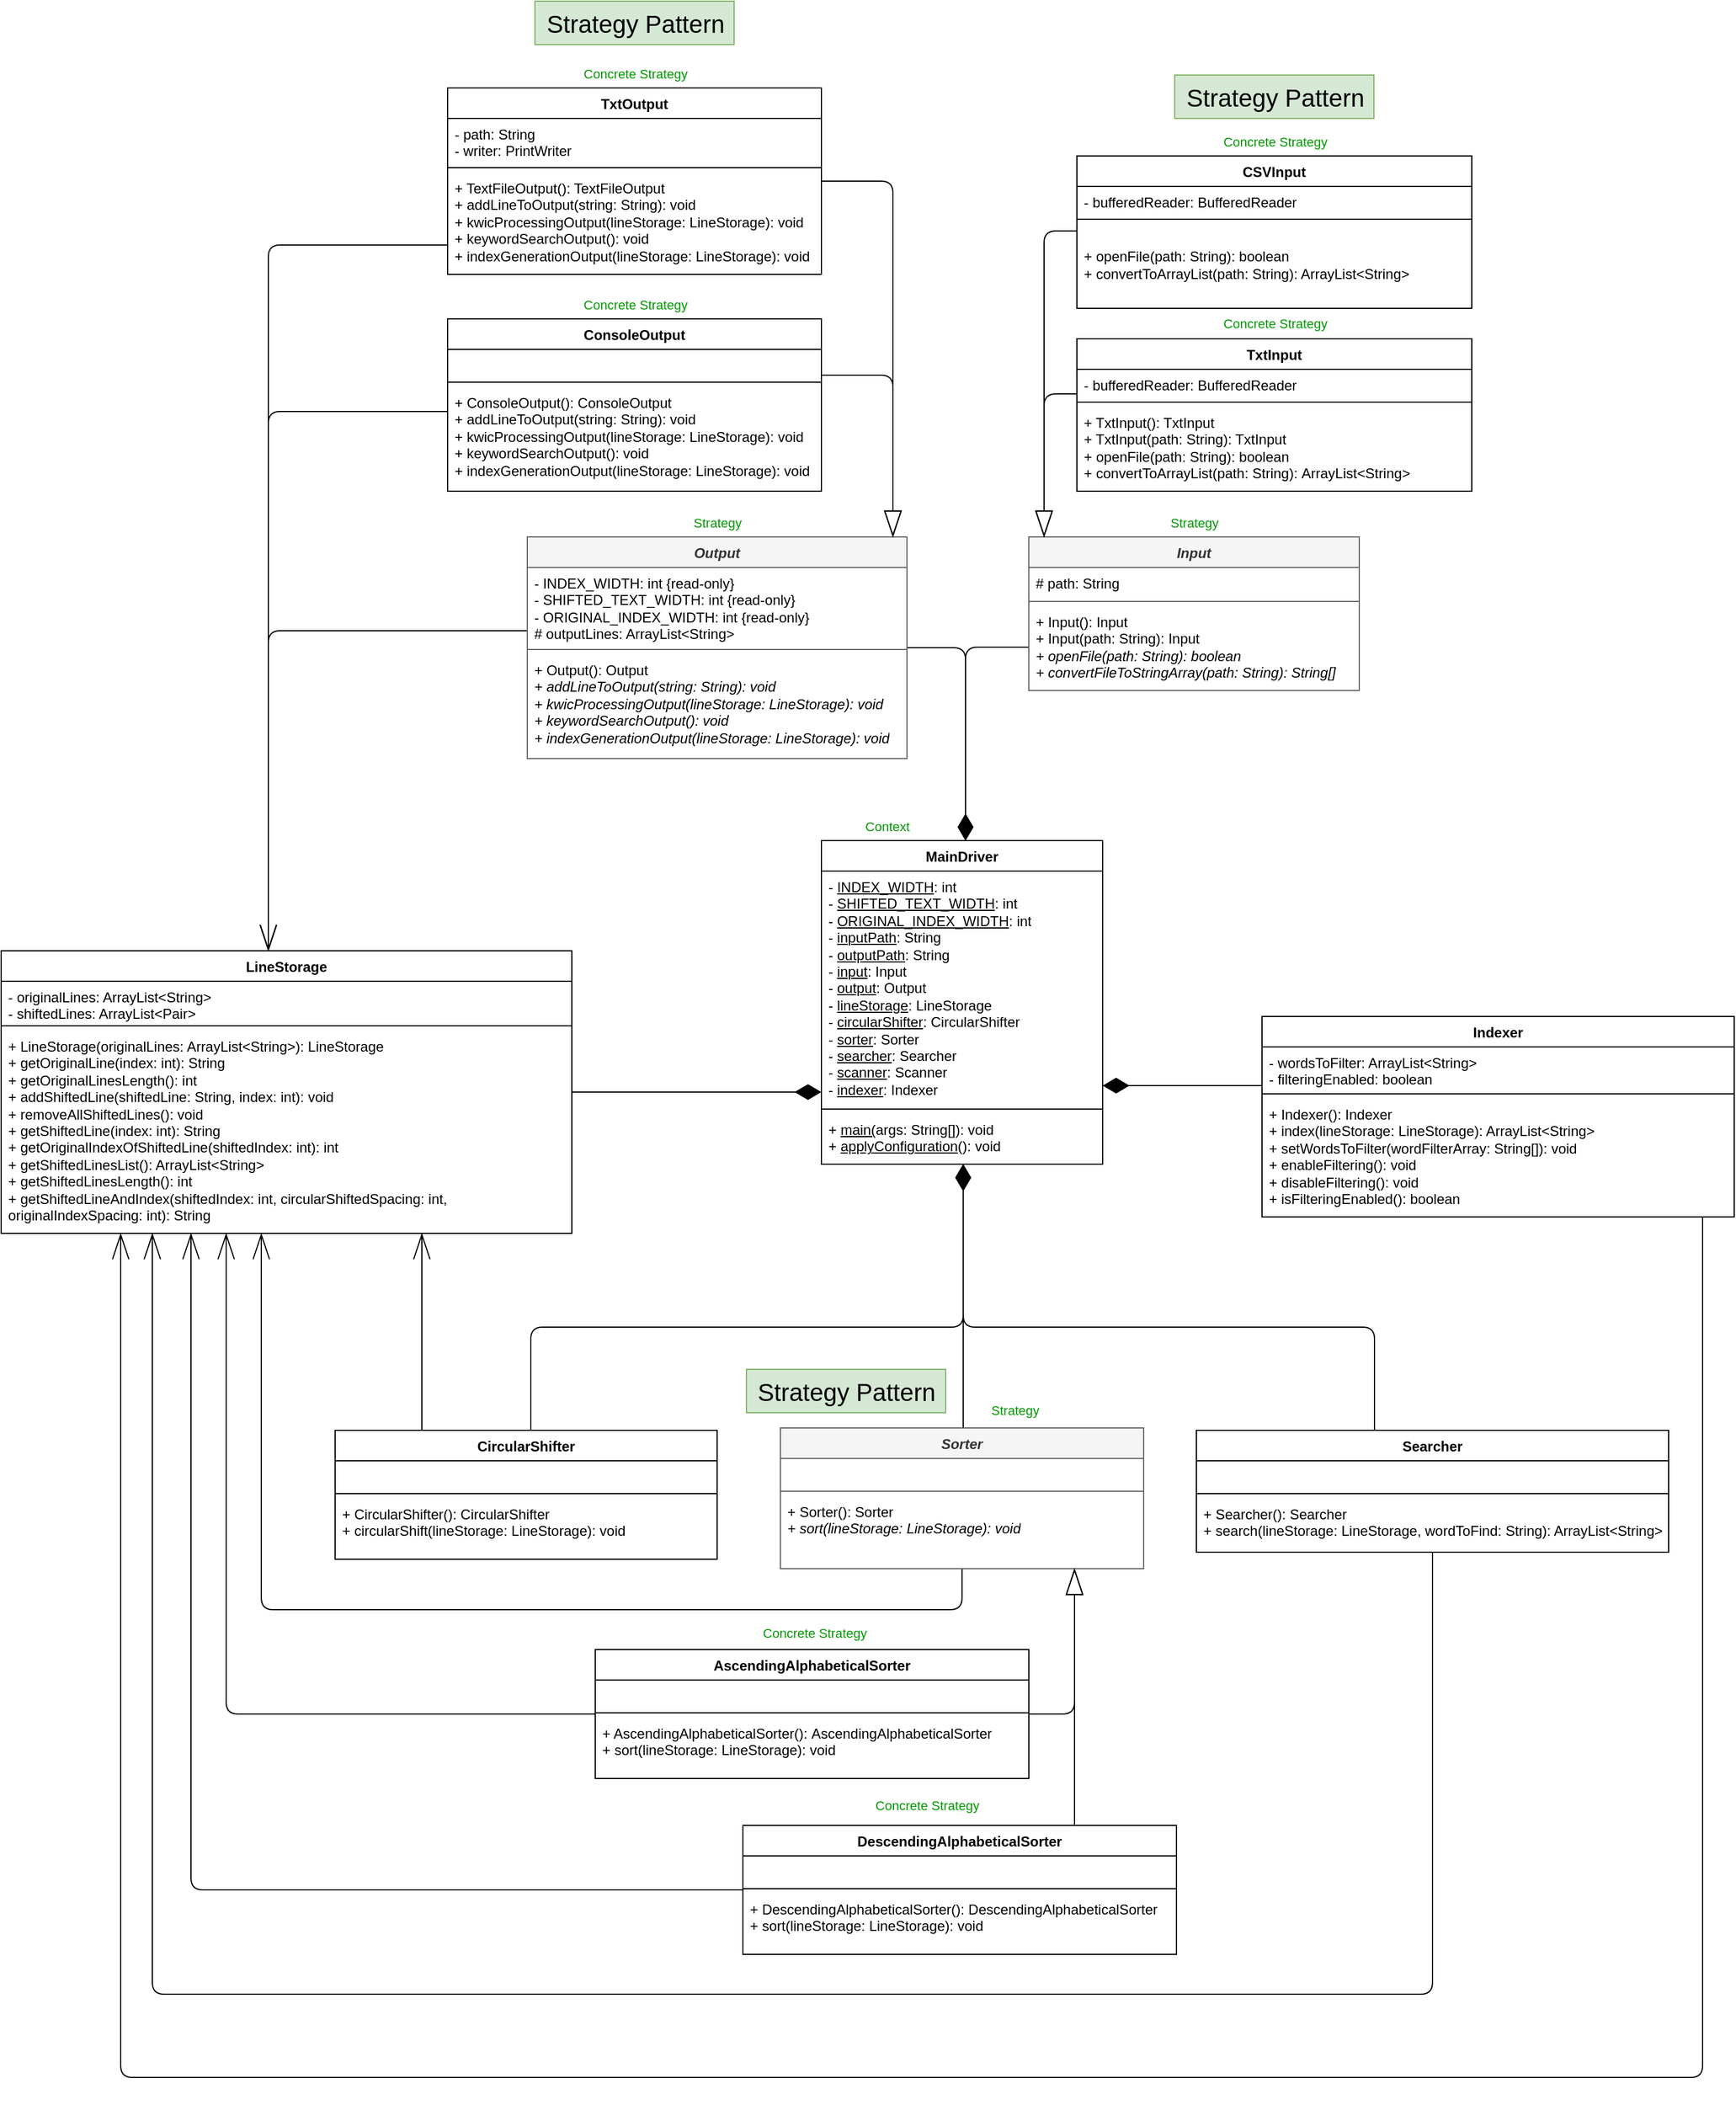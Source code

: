 <mxfile version="24.7.17">
  <diagram name="Page-1" id="gNpJx5rv7onuiS_OyHsm">
    <mxGraphModel dx="2194" dy="2923" grid="0" gridSize="10" guides="1" tooltips="1" connect="1" arrows="1" fold="1" page="0" pageScale="1" pageWidth="850" pageHeight="1100" math="0" shadow="0">
      <root>
        <mxCell id="0" />
        <mxCell id="1" parent="0" />
        <mxCell id="z4-LLyhYstn7hPUnOFZi-1" style="edgeStyle=orthogonalEdgeStyle;shape=connector;curved=0;rounded=1;orthogonalLoop=1;jettySize=auto;html=1;shadow=0;strokeColor=default;align=center;verticalAlign=middle;fontFamily=Helvetica;fontSize=11;fontColor=default;labelBackgroundColor=default;endArrow=none;endFill=0;flowAnimation=0;endSize=20;startArrow=diamondThin;startFill=1;startSize=20;" parent="1" source="epCVmQHk5e1hiLAlQ9qd-1" target="mX7v8Orim6EYVugqGwq7-1" edge="1">
          <mxGeometry relative="1" as="geometry">
            <Array as="points">
              <mxPoint x="264" y="468" />
              <mxPoint x="615" y="468" />
            </Array>
          </mxGeometry>
        </mxCell>
        <mxCell id="z4-LLyhYstn7hPUnOFZi-2" style="edgeStyle=orthogonalEdgeStyle;shape=connector;curved=0;rounded=1;orthogonalLoop=1;jettySize=auto;html=1;shadow=0;strokeColor=default;align=center;verticalAlign=middle;fontFamily=Helvetica;fontSize=11;fontColor=default;labelBackgroundColor=default;endArrow=none;endFill=0;flowAnimation=0;endSize=20;startArrow=diamondThin;startFill=1;startSize=20;" parent="1" source="epCVmQHk5e1hiLAlQ9qd-1" target="epCVmQHk5e1hiLAlQ9qd-30" edge="1">
          <mxGeometry relative="1" as="geometry">
            <Array as="points">
              <mxPoint x="264" y="468" />
              <mxPoint x="-105" y="468" />
            </Array>
          </mxGeometry>
        </mxCell>
        <mxCell id="epCVmQHk5e1hiLAlQ9qd-1" value="MainDriver" style="swimlane;fontStyle=1;align=center;verticalAlign=top;childLayout=stackLayout;horizontal=1;startSize=26;horizontalStack=0;resizeParent=1;resizeParentMax=0;resizeLast=0;collapsible=1;marginBottom=0;whiteSpace=wrap;html=1;" parent="1" vertex="1">
          <mxGeometry x="143" y="53" width="240" height="276" as="geometry" />
        </mxCell>
        <mxCell id="epCVmQHk5e1hiLAlQ9qd-2" value="&lt;div&gt;- &lt;u&gt;INDEX_WIDTH&lt;/u&gt;: int&lt;/div&gt;&lt;div&gt;- &lt;u&gt;SHIFTED_TEXT_WIDTH&lt;/u&gt;: int&lt;/div&gt;&lt;div&gt;- &lt;u&gt;ORIGINAL_INDEX_WIDTH&lt;/u&gt;: int&lt;/div&gt;&lt;div&gt;- &lt;u&gt;inputPath&lt;/u&gt;: String&lt;/div&gt;&lt;div&gt;- &lt;u&gt;outputPath&lt;/u&gt;: String&lt;/div&gt;- &lt;u&gt;input&lt;/u&gt;: Input&lt;div&gt;- &lt;u&gt;output&lt;/u&gt;: Output&lt;/div&gt;&lt;div&gt;- &lt;u&gt;lineStorage&lt;/u&gt;: LineStorage&lt;/div&gt;&lt;div&gt;- &lt;u&gt;circularShifter&lt;/u&gt;: CircularShifter&lt;/div&gt;&lt;div&gt;- &lt;u&gt;sorter&lt;/u&gt;: Sorter&lt;/div&gt;&lt;div&gt;- &lt;u&gt;searcher&lt;/u&gt;: Searcher&lt;/div&gt;&lt;div&gt;- &lt;u&gt;scanner&lt;/u&gt;: Scanner&lt;/div&gt;&lt;div&gt;- &lt;u&gt;indexer&lt;/u&gt;: Indexer&lt;/div&gt;" style="text;strokeColor=none;fillColor=none;align=left;verticalAlign=top;spacingLeft=4;spacingRight=4;overflow=hidden;rotatable=0;points=[[0,0.5],[1,0.5]];portConstraint=eastwest;whiteSpace=wrap;html=1;" parent="epCVmQHk5e1hiLAlQ9qd-1" vertex="1">
          <mxGeometry y="26" width="240" height="199" as="geometry" />
        </mxCell>
        <mxCell id="epCVmQHk5e1hiLAlQ9qd-3" value="" style="line;strokeWidth=1;fillColor=none;align=left;verticalAlign=middle;spacingTop=-1;spacingLeft=3;spacingRight=3;rotatable=0;labelPosition=right;points=[];portConstraint=eastwest;strokeColor=inherit;" parent="epCVmQHk5e1hiLAlQ9qd-1" vertex="1">
          <mxGeometry y="225" width="240" height="8" as="geometry" />
        </mxCell>
        <mxCell id="epCVmQHk5e1hiLAlQ9qd-4" value="+ &lt;u&gt;main(&lt;/u&gt;args: String[]): void&lt;div&gt;+ &lt;u&gt;applyConfiguration&lt;/u&gt;(): void&lt;/div&gt;" style="text;strokeColor=none;fillColor=none;align=left;verticalAlign=top;spacingLeft=4;spacingRight=4;overflow=hidden;rotatable=0;points=[[0,0.5],[1,0.5]];portConstraint=eastwest;whiteSpace=wrap;html=1;" parent="epCVmQHk5e1hiLAlQ9qd-1" vertex="1">
          <mxGeometry y="233" width="240" height="43" as="geometry" />
        </mxCell>
        <mxCell id="QV1saAk_ovK5e-RrtN9O-23" style="edgeStyle=orthogonalEdgeStyle;shape=connector;rounded=1;orthogonalLoop=1;jettySize=auto;html=1;strokeColor=default;align=center;verticalAlign=middle;fontFamily=Helvetica;fontSize=11;fontColor=default;labelBackgroundColor=default;endArrow=diamondThin;endFill=1;endSize=20;curved=0;" parent="1" source="epCVmQHk5e1hiLAlQ9qd-5" target="epCVmQHk5e1hiLAlQ9qd-1" edge="1">
          <mxGeometry relative="1" as="geometry">
            <Array as="points">
              <mxPoint x="266" y="-112" />
            </Array>
          </mxGeometry>
        </mxCell>
        <mxCell id="epCVmQHk5e1hiLAlQ9qd-5" value="&lt;i&gt;Input&lt;/i&gt;" style="swimlane;fontStyle=1;align=center;verticalAlign=top;childLayout=stackLayout;horizontal=1;startSize=26;horizontalStack=0;resizeParent=1;resizeParentMax=0;resizeLast=0;collapsible=1;marginBottom=0;whiteSpace=wrap;html=1;fillColor=#f5f5f5;fontColor=#333333;strokeColor=#666666;" parent="1" vertex="1">
          <mxGeometry x="320" y="-206" width="282" height="131" as="geometry" />
        </mxCell>
        <mxCell id="epCVmQHk5e1hiLAlQ9qd-6" value="&lt;div&gt;# path: String&lt;/div&gt;" style="text;strokeColor=none;fillColor=none;align=left;verticalAlign=top;spacingLeft=4;spacingRight=4;overflow=hidden;rotatable=0;points=[[0,0.5],[1,0.5]];portConstraint=eastwest;whiteSpace=wrap;html=1;" parent="epCVmQHk5e1hiLAlQ9qd-5" vertex="1">
          <mxGeometry y="26" width="282" height="25" as="geometry" />
        </mxCell>
        <mxCell id="epCVmQHk5e1hiLAlQ9qd-7" value="" style="line;strokeWidth=1;fillColor=none;align=left;verticalAlign=middle;spacingTop=-1;spacingLeft=3;spacingRight=3;rotatable=0;labelPosition=right;points=[];portConstraint=eastwest;strokeColor=inherit;" parent="epCVmQHk5e1hiLAlQ9qd-5" vertex="1">
          <mxGeometry y="51" width="282" height="8" as="geometry" />
        </mxCell>
        <mxCell id="epCVmQHk5e1hiLAlQ9qd-8" value="+ Input(): Input&lt;div&gt;+ Input(path: String): Input&lt;/div&gt;&lt;div&gt;&lt;i style=&quot;background-color: initial;&quot;&gt;+ openFile(path: String): boolean&lt;/i&gt;&lt;br&gt;&lt;/div&gt;&lt;div&gt;&lt;i&gt;+ convertFileToStringArray(path: String): String[]&lt;/i&gt;&lt;/div&gt;" style="text;strokeColor=none;fillColor=none;align=left;verticalAlign=top;spacingLeft=4;spacingRight=4;overflow=hidden;rotatable=0;points=[[0,0.5],[1,0.5]];portConstraint=eastwest;whiteSpace=wrap;html=1;" parent="epCVmQHk5e1hiLAlQ9qd-5" vertex="1">
          <mxGeometry y="59" width="282" height="72" as="geometry" />
        </mxCell>
        <mxCell id="QV1saAk_ovK5e-RrtN9O-22" style="edgeStyle=orthogonalEdgeStyle;shape=connector;rounded=1;orthogonalLoop=1;jettySize=auto;html=1;strokeColor=default;align=center;verticalAlign=middle;fontFamily=Helvetica;fontSize=11;fontColor=default;labelBackgroundColor=default;endArrow=diamondThin;endFill=1;endSize=20;curved=0;" parent="1" source="epCVmQHk5e1hiLAlQ9qd-9" target="epCVmQHk5e1hiLAlQ9qd-1" edge="1">
          <mxGeometry relative="1" as="geometry">
            <Array as="points">
              <mxPoint x="266" y="-111" />
            </Array>
          </mxGeometry>
        </mxCell>
        <mxCell id="QV1saAk_ovK5e-RrtN9O-24" style="edgeStyle=orthogonalEdgeStyle;shape=connector;rounded=1;orthogonalLoop=1;jettySize=auto;html=1;strokeColor=default;align=center;verticalAlign=middle;fontFamily=Helvetica;fontSize=11;fontColor=default;labelBackgroundColor=default;endArrow=openThin;endFill=0;endSize=20;curved=0;" parent="1" source="epCVmQHk5e1hiLAlQ9qd-9" target="z4-LLyhYstn7hPUnOFZi-10" edge="1">
          <mxGeometry relative="1" as="geometry">
            <Array as="points">
              <mxPoint x="-329" y="-126" />
            </Array>
          </mxGeometry>
        </mxCell>
        <mxCell id="epCVmQHk5e1hiLAlQ9qd-9" value="&lt;i&gt;Output&lt;/i&gt;" style="swimlane;fontStyle=1;align=center;verticalAlign=top;childLayout=stackLayout;horizontal=1;startSize=26;horizontalStack=0;resizeParent=1;resizeParentMax=0;resizeLast=0;collapsible=1;marginBottom=0;whiteSpace=wrap;html=1;fillColor=#f5f5f5;fontColor=#333333;strokeColor=#666666;" parent="1" vertex="1">
          <mxGeometry x="-108" y="-206" width="324" height="189" as="geometry" />
        </mxCell>
        <mxCell id="epCVmQHk5e1hiLAlQ9qd-10" value="- INDEX_WIDTH: int {read-only}&lt;div&gt;- SHIFTED_TEXT_WIDTH: int {read-only}&lt;br&gt;&lt;/div&gt;&lt;div&gt;- ORIGINAL_INDEX_WIDTH: int {read-only}&lt;br&gt;&lt;/div&gt;&lt;div&gt;# outputLines: ArrayList&amp;lt;String&amp;gt;&lt;/div&gt;" style="text;strokeColor=none;fillColor=none;align=left;verticalAlign=top;spacingLeft=4;spacingRight=4;overflow=hidden;rotatable=0;points=[[0,0.5],[1,0.5]];portConstraint=eastwest;whiteSpace=wrap;html=1;" parent="epCVmQHk5e1hiLAlQ9qd-9" vertex="1">
          <mxGeometry y="26" width="324" height="66" as="geometry" />
        </mxCell>
        <mxCell id="epCVmQHk5e1hiLAlQ9qd-11" value="" style="line;strokeWidth=1;fillColor=none;align=left;verticalAlign=middle;spacingTop=-1;spacingLeft=3;spacingRight=3;rotatable=0;labelPosition=right;points=[];portConstraint=eastwest;strokeColor=inherit;" parent="epCVmQHk5e1hiLAlQ9qd-9" vertex="1">
          <mxGeometry y="92" width="324" height="8" as="geometry" />
        </mxCell>
        <mxCell id="epCVmQHk5e1hiLAlQ9qd-12" value="+ Output(): Output&lt;div&gt;&lt;i&gt;+ addLineToOutput(string: String): void&lt;/i&gt;&lt;/div&gt;&lt;div&gt;&lt;i&gt;+ kwicProcessingOutput(lineStorage: LineStorage): void&lt;/i&gt;&lt;/div&gt;&lt;div&gt;&lt;i&gt;+ keywordSearchOutput(): void&lt;/i&gt;&lt;/div&gt;&lt;div&gt;&lt;i&gt;+ indexGenerationOutput(lineStorage: LineStorage): void&lt;/i&gt;&lt;/div&gt;" style="text;strokeColor=none;fillColor=none;align=left;verticalAlign=top;spacingLeft=4;spacingRight=4;overflow=hidden;rotatable=0;points=[[0,0.5],[1,0.5]];portConstraint=eastwest;whiteSpace=wrap;html=1;" parent="epCVmQHk5e1hiLAlQ9qd-9" vertex="1">
          <mxGeometry y="100" width="324" height="89" as="geometry" />
        </mxCell>
        <mxCell id="rIHUugkleMINSU4qu17W-4" style="edgeStyle=orthogonalEdgeStyle;shape=connector;rounded=1;orthogonalLoop=1;jettySize=auto;html=1;strokeColor=default;align=center;verticalAlign=middle;fontFamily=Helvetica;fontSize=11;fontColor=default;labelBackgroundColor=default;endArrow=blockThin;endFill=0;endSize=20;targetPerimeterSpacing=0;curved=0;" parent="1" source="epCVmQHk5e1hiLAlQ9qd-13" target="epCVmQHk5e1hiLAlQ9qd-5" edge="1">
          <mxGeometry relative="1" as="geometry">
            <Array as="points">
              <mxPoint x="333" y="-328" />
            </Array>
          </mxGeometry>
        </mxCell>
        <mxCell id="epCVmQHk5e1hiLAlQ9qd-13" value="TxtInput" style="swimlane;fontStyle=1;align=center;verticalAlign=top;childLayout=stackLayout;horizontal=1;startSize=26;horizontalStack=0;resizeParent=1;resizeParentMax=0;resizeLast=0;collapsible=1;marginBottom=0;whiteSpace=wrap;html=1;" parent="1" vertex="1">
          <mxGeometry x="361" y="-375" width="337" height="130" as="geometry" />
        </mxCell>
        <mxCell id="epCVmQHk5e1hiLAlQ9qd-14" value="- bufferedReader: BufferedReader" style="text;strokeColor=none;fillColor=none;align=left;verticalAlign=top;spacingLeft=4;spacingRight=4;overflow=hidden;rotatable=0;points=[[0,0.5],[1,0.5]];portConstraint=eastwest;whiteSpace=wrap;html=1;" parent="epCVmQHk5e1hiLAlQ9qd-13" vertex="1">
          <mxGeometry y="26" width="337" height="24" as="geometry" />
        </mxCell>
        <mxCell id="epCVmQHk5e1hiLAlQ9qd-15" value="" style="line;strokeWidth=1;fillColor=none;align=left;verticalAlign=middle;spacingTop=-1;spacingLeft=3;spacingRight=3;rotatable=0;labelPosition=right;points=[];portConstraint=eastwest;strokeColor=inherit;" parent="epCVmQHk5e1hiLAlQ9qd-13" vertex="1">
          <mxGeometry y="50" width="337" height="8" as="geometry" />
        </mxCell>
        <mxCell id="epCVmQHk5e1hiLAlQ9qd-16" value="&lt;div&gt;+ TxtInput(): TxtInput&lt;div&gt;+ TxtInput(path: String): TxtInput&lt;/div&gt;&lt;div&gt;&lt;div&gt;+ openFile(path: String): boolean&lt;/div&gt;&lt;div&gt;+ convertToArrayList(path: String):&amp;nbsp;&lt;span style=&quot;background-color: initial;&quot;&gt;ArrayList&amp;lt;String&amp;gt;&lt;/span&gt;&lt;/div&gt;&lt;/div&gt;&lt;/div&gt;" style="text;strokeColor=none;fillColor=none;align=left;verticalAlign=top;spacingLeft=4;spacingRight=4;overflow=hidden;rotatable=0;points=[[0,0.5],[1,0.5]];portConstraint=eastwest;whiteSpace=wrap;html=1;" parent="epCVmQHk5e1hiLAlQ9qd-13" vertex="1">
          <mxGeometry y="58" width="337" height="72" as="geometry" />
        </mxCell>
        <mxCell id="epCVmQHk5e1hiLAlQ9qd-23" style="edgeStyle=orthogonalEdgeStyle;shape=connector;rounded=1;orthogonalLoop=1;jettySize=auto;html=1;strokeColor=default;align=center;verticalAlign=middle;fontFamily=Helvetica;fontSize=11;fontColor=default;labelBackgroundColor=default;endArrow=blockThin;endFill=0;endSize=20;curved=0;" parent="1" source="epCVmQHk5e1hiLAlQ9qd-17" target="epCVmQHk5e1hiLAlQ9qd-9" edge="1">
          <mxGeometry relative="1" as="geometry">
            <Array as="points">
              <mxPoint x="204" y="-344" />
            </Array>
          </mxGeometry>
        </mxCell>
        <mxCell id="QV1saAk_ovK5e-RrtN9O-27" style="edgeStyle=orthogonalEdgeStyle;shape=connector;rounded=1;orthogonalLoop=1;jettySize=auto;html=1;strokeColor=default;align=center;verticalAlign=middle;fontFamily=Helvetica;fontSize=11;fontColor=default;labelBackgroundColor=default;endArrow=openThin;endFill=0;endSize=20;curved=0;" parent="1" source="epCVmQHk5e1hiLAlQ9qd-17" target="z4-LLyhYstn7hPUnOFZi-10" edge="1">
          <mxGeometry relative="1" as="geometry">
            <Array as="points">
              <mxPoint x="-329" y="-313" />
            </Array>
          </mxGeometry>
        </mxCell>
        <mxCell id="epCVmQHk5e1hiLAlQ9qd-17" value="ConsoleOutput" style="swimlane;fontStyle=1;align=center;verticalAlign=top;childLayout=stackLayout;horizontal=1;startSize=26;horizontalStack=0;resizeParent=1;resizeParentMax=0;resizeLast=0;collapsible=1;marginBottom=0;whiteSpace=wrap;html=1;" parent="1" vertex="1">
          <mxGeometry x="-176" y="-392" width="319" height="147" as="geometry" />
        </mxCell>
        <mxCell id="epCVmQHk5e1hiLAlQ9qd-18" value="&amp;nbsp;" style="text;strokeColor=none;fillColor=none;align=left;verticalAlign=top;spacingLeft=4;spacingRight=4;overflow=hidden;rotatable=0;points=[[0,0.5],[1,0.5]];portConstraint=eastwest;whiteSpace=wrap;html=1;" parent="epCVmQHk5e1hiLAlQ9qd-17" vertex="1">
          <mxGeometry y="26" width="319" height="24" as="geometry" />
        </mxCell>
        <mxCell id="epCVmQHk5e1hiLAlQ9qd-19" value="" style="line;strokeWidth=1;fillColor=none;align=left;verticalAlign=middle;spacingTop=-1;spacingLeft=3;spacingRight=3;rotatable=0;labelPosition=right;points=[];portConstraint=eastwest;strokeColor=inherit;" parent="epCVmQHk5e1hiLAlQ9qd-17" vertex="1">
          <mxGeometry y="50" width="319" height="8" as="geometry" />
        </mxCell>
        <mxCell id="epCVmQHk5e1hiLAlQ9qd-20" value="+ ConsoleOutput(): ConsoleOutput&lt;div&gt;&lt;div&gt;+ addLineToOutput(string: String): void&lt;/div&gt;&lt;div&gt;+ kwicProcessingOutput(lineStorage: LineStorage): void&lt;/div&gt;&lt;div&gt;+ keywordSearchOutput(): void&lt;/div&gt;&lt;div&gt;+ indexGenerationOutput(lineStorage: LineStorage): void&lt;/div&gt;&lt;/div&gt;" style="text;strokeColor=none;fillColor=none;align=left;verticalAlign=top;spacingLeft=4;spacingRight=4;overflow=hidden;rotatable=0;points=[[0,0.5],[1,0.5]];portConstraint=eastwest;whiteSpace=wrap;html=1;" parent="epCVmQHk5e1hiLAlQ9qd-17" vertex="1">
          <mxGeometry y="58" width="319" height="89" as="geometry" />
        </mxCell>
        <mxCell id="Wn8MqAlHIF83_fRVM8e6-9" style="edgeStyle=orthogonalEdgeStyle;shape=connector;curved=0;rounded=1;orthogonalLoop=1;jettySize=auto;html=1;shadow=0;strokeColor=default;align=center;verticalAlign=middle;fontFamily=Helvetica;fontSize=11;fontColor=default;labelBackgroundColor=default;startArrow=none;startFill=0;startSize=20;endArrow=openThin;endFill=0;endSize=20;flowAnimation=0;" parent="1" source="epCVmQHk5e1hiLAlQ9qd-30" target="z4-LLyhYstn7hPUnOFZi-10" edge="1">
          <mxGeometry relative="1" as="geometry">
            <Array as="points">
              <mxPoint x="-198" y="494" />
              <mxPoint x="-198" y="494" />
            </Array>
          </mxGeometry>
        </mxCell>
        <mxCell id="epCVmQHk5e1hiLAlQ9qd-30" value="CircularShifter" style="swimlane;fontStyle=1;align=center;verticalAlign=top;childLayout=stackLayout;horizontal=1;startSize=26;horizontalStack=0;resizeParent=1;resizeParentMax=0;resizeLast=0;collapsible=1;marginBottom=0;whiteSpace=wrap;html=1;" parent="1" vertex="1">
          <mxGeometry x="-272" y="556" width="326" height="110" as="geometry" />
        </mxCell>
        <mxCell id="epCVmQHk5e1hiLAlQ9qd-31" value="&amp;nbsp;" style="text;strokeColor=none;fillColor=none;align=left;verticalAlign=top;spacingLeft=4;spacingRight=4;overflow=hidden;rotatable=0;points=[[0,0.5],[1,0.5]];portConstraint=eastwest;whiteSpace=wrap;html=1;" parent="epCVmQHk5e1hiLAlQ9qd-30" vertex="1">
          <mxGeometry y="26" width="326" height="24" as="geometry" />
        </mxCell>
        <mxCell id="epCVmQHk5e1hiLAlQ9qd-32" value="" style="line;strokeWidth=1;fillColor=none;align=left;verticalAlign=middle;spacingTop=-1;spacingLeft=3;spacingRight=3;rotatable=0;labelPosition=right;points=[];portConstraint=eastwest;strokeColor=inherit;" parent="epCVmQHk5e1hiLAlQ9qd-30" vertex="1">
          <mxGeometry y="50" width="326" height="8" as="geometry" />
        </mxCell>
        <mxCell id="epCVmQHk5e1hiLAlQ9qd-33" value="+ CircularShifter(): CircularShifter&lt;div&gt;+ circularShift(lineStorage: LineStorage): void&lt;/div&gt;" style="text;strokeColor=none;fillColor=none;align=left;verticalAlign=top;spacingLeft=4;spacingRight=4;overflow=hidden;rotatable=0;points=[[0,0.5],[1,0.5]];portConstraint=eastwest;whiteSpace=wrap;html=1;" parent="epCVmQHk5e1hiLAlQ9qd-30" vertex="1">
          <mxGeometry y="58" width="326" height="52" as="geometry" />
        </mxCell>
        <mxCell id="IRSFCOV28SrooVpc_QPL-4" style="edgeStyle=orthogonalEdgeStyle;shape=connector;curved=0;rounded=1;orthogonalLoop=1;jettySize=auto;html=1;strokeColor=default;align=center;verticalAlign=middle;fontFamily=Helvetica;fontSize=11;fontColor=default;labelBackgroundColor=default;endArrow=openThin;endFill=0;endSize=20;" edge="1" parent="1" source="mX7v8Orim6EYVugqGwq7-1" target="z4-LLyhYstn7hPUnOFZi-10">
          <mxGeometry relative="1" as="geometry">
            <Array as="points">
              <mxPoint x="665" y="1037" />
              <mxPoint x="-428" y="1037" />
            </Array>
          </mxGeometry>
        </mxCell>
        <mxCell id="mX7v8Orim6EYVugqGwq7-1" value="Searcher" style="swimlane;fontStyle=1;align=center;verticalAlign=top;childLayout=stackLayout;horizontal=1;startSize=26;horizontalStack=0;resizeParent=1;resizeParentMax=0;resizeLast=0;collapsible=1;marginBottom=0;whiteSpace=wrap;html=1;" parent="1" vertex="1">
          <mxGeometry x="463" y="556" width="403" height="104" as="geometry" />
        </mxCell>
        <mxCell id="mX7v8Orim6EYVugqGwq7-2" value="&amp;nbsp;" style="text;strokeColor=none;fillColor=none;align=left;verticalAlign=top;spacingLeft=4;spacingRight=4;overflow=hidden;rotatable=0;points=[[0,0.5],[1,0.5]];portConstraint=eastwest;whiteSpace=wrap;html=1;" parent="mX7v8Orim6EYVugqGwq7-1" vertex="1">
          <mxGeometry y="26" width="403" height="24" as="geometry" />
        </mxCell>
        <mxCell id="mX7v8Orim6EYVugqGwq7-3" value="" style="line;strokeWidth=1;fillColor=none;align=left;verticalAlign=middle;spacingTop=-1;spacingLeft=3;spacingRight=3;rotatable=0;labelPosition=right;points=[];portConstraint=eastwest;strokeColor=inherit;" parent="mX7v8Orim6EYVugqGwq7-1" vertex="1">
          <mxGeometry y="50" width="403" height="8" as="geometry" />
        </mxCell>
        <mxCell id="mX7v8Orim6EYVugqGwq7-4" value="+ Searcher(): Searcher&lt;div&gt;+ search(lineStorage: LineStorage, wordToFind: String): ArrayList&amp;lt;String&amp;gt;&lt;/div&gt;&lt;div&gt;&lt;br&gt;&lt;/div&gt;" style="text;strokeColor=none;fillColor=none;align=left;verticalAlign=top;spacingLeft=4;spacingRight=4;overflow=hidden;rotatable=0;points=[[0,0.5],[1,0.5]];portConstraint=eastwest;whiteSpace=wrap;html=1;" parent="mX7v8Orim6EYVugqGwq7-1" vertex="1">
          <mxGeometry y="58" width="403" height="46" as="geometry" />
        </mxCell>
        <mxCell id="QV1saAk_ovK5e-RrtN9O-35" style="edgeStyle=orthogonalEdgeStyle;shape=connector;rounded=1;orthogonalLoop=1;jettySize=auto;html=1;strokeColor=default;align=center;verticalAlign=middle;fontFamily=Helvetica;fontSize=11;fontColor=default;labelBackgroundColor=default;endArrow=diamondThin;endFill=1;endSize=20;curved=0;" parent="1" source="z4-LLyhYstn7hPUnOFZi-10" target="epCVmQHk5e1hiLAlQ9qd-1" edge="1">
          <mxGeometry relative="1" as="geometry">
            <Array as="points">
              <mxPoint x="-119" y="213" />
              <mxPoint x="-119" y="213" />
            </Array>
          </mxGeometry>
        </mxCell>
        <mxCell id="z4-LLyhYstn7hPUnOFZi-10" value="LineStorage" style="swimlane;fontStyle=1;align=center;verticalAlign=top;childLayout=stackLayout;horizontal=1;startSize=26;horizontalStack=0;resizeParent=1;resizeParentMax=0;resizeLast=0;collapsible=1;marginBottom=0;whiteSpace=wrap;html=1;" parent="1" vertex="1">
          <mxGeometry x="-557" y="147" width="487" height="241" as="geometry" />
        </mxCell>
        <mxCell id="z4-LLyhYstn7hPUnOFZi-11" value="&lt;div&gt;- originalLines: ArrayList&amp;lt;String&amp;gt;&lt;/div&gt;&lt;div&gt;- shiftedLines: ArrayList&amp;lt;Pair&amp;gt;&lt;/div&gt;" style="text;strokeColor=none;fillColor=none;align=left;verticalAlign=top;spacingLeft=4;spacingRight=4;overflow=hidden;rotatable=0;points=[[0,0.5],[1,0.5]];portConstraint=eastwest;whiteSpace=wrap;html=1;" parent="z4-LLyhYstn7hPUnOFZi-10" vertex="1">
          <mxGeometry y="26" width="487" height="34" as="geometry" />
        </mxCell>
        <mxCell id="z4-LLyhYstn7hPUnOFZi-12" value="" style="line;strokeWidth=1;fillColor=none;align=left;verticalAlign=middle;spacingTop=-1;spacingLeft=3;spacingRight=3;rotatable=0;labelPosition=right;points=[];portConstraint=eastwest;strokeColor=inherit;" parent="z4-LLyhYstn7hPUnOFZi-10" vertex="1">
          <mxGeometry y="60" width="487" height="8" as="geometry" />
        </mxCell>
        <mxCell id="z4-LLyhYstn7hPUnOFZi-13" value="+ LineStorage(originalLines: ArrayList&amp;lt;String&amp;gt;): LineStorage&lt;div&gt;+ getOriginalLine(index: int): String&lt;/div&gt;&lt;div&gt;+ getOriginalLinesLength(): int&lt;/div&gt;&lt;div&gt;+ addShiftedLine(shiftedLine: String, index: int): void&lt;/div&gt;&lt;div&gt;+ removeAllShiftedLines(): void&lt;/div&gt;&lt;div&gt;+ getShiftedLine(index: int): String&lt;/div&gt;&lt;div&gt;+ getOriginalIndexOfShiftedLine(shiftedIndex: int): int&lt;/div&gt;&lt;div&gt;+ getShiftedLinesList(): ArrayList&amp;lt;String&amp;gt;&lt;/div&gt;&lt;div&gt;+ getShiftedLinesLength(): int&lt;/div&gt;&lt;div&gt;+ getShiftedLineAndIndex(shiftedIndex: int, circularShiftedSpacing: int, originalIndexSpacing: int): String&lt;/div&gt;" style="text;strokeColor=none;fillColor=none;align=left;verticalAlign=top;spacingLeft=4;spacingRight=4;overflow=hidden;rotatable=0;points=[[0,0.5],[1,0.5]];portConstraint=eastwest;whiteSpace=wrap;html=1;" parent="z4-LLyhYstn7hPUnOFZi-10" vertex="1">
          <mxGeometry y="68" width="487" height="173" as="geometry" />
        </mxCell>
        <mxCell id="rIHUugkleMINSU4qu17W-21" style="edgeStyle=orthogonalEdgeStyle;shape=connector;rounded=1;orthogonalLoop=1;jettySize=auto;html=1;strokeColor=default;align=center;verticalAlign=middle;fontFamily=Helvetica;fontSize=11;fontColor=default;labelBackgroundColor=default;endArrow=blockThin;endFill=0;endSize=20;targetPerimeterSpacing=0;curved=0;" parent="1" source="B9tVBVnGrth3jbB6rGIX-5" target="rIHUugkleMINSU4qu17W-15" edge="1">
          <mxGeometry relative="1" as="geometry">
            <Array as="points">
              <mxPoint x="359" y="798" />
            </Array>
          </mxGeometry>
        </mxCell>
        <mxCell id="CTWnpAIqu8z1Vi2JYei4-2" style="edgeStyle=orthogonalEdgeStyle;shape=connector;curved=0;rounded=1;orthogonalLoop=1;jettySize=auto;html=1;strokeColor=default;align=center;verticalAlign=middle;fontFamily=Helvetica;fontSize=11;fontColor=default;labelBackgroundColor=default;endArrow=openThin;endFill=0;endSize=20;" parent="1" source="B9tVBVnGrth3jbB6rGIX-5" target="z4-LLyhYstn7hPUnOFZi-10" edge="1">
          <mxGeometry relative="1" as="geometry">
            <Array as="points">
              <mxPoint x="-365" y="798" />
            </Array>
          </mxGeometry>
        </mxCell>
        <mxCell id="B9tVBVnGrth3jbB6rGIX-5" value="AscendingAlphabeticalSorter" style="swimlane;fontStyle=1;align=center;verticalAlign=top;childLayout=stackLayout;horizontal=1;startSize=26;horizontalStack=0;resizeParent=1;resizeParentMax=0;resizeLast=0;collapsible=1;marginBottom=0;whiteSpace=wrap;html=1;" parent="1" vertex="1">
          <mxGeometry x="-50" y="743" width="370" height="110" as="geometry" />
        </mxCell>
        <mxCell id="B9tVBVnGrth3jbB6rGIX-6" value="&amp;nbsp;" style="text;strokeColor=none;fillColor=none;align=left;verticalAlign=top;spacingLeft=4;spacingRight=4;overflow=hidden;rotatable=0;points=[[0,0.5],[1,0.5]];portConstraint=eastwest;whiteSpace=wrap;html=1;" parent="B9tVBVnGrth3jbB6rGIX-5" vertex="1">
          <mxGeometry y="26" width="370" height="24" as="geometry" />
        </mxCell>
        <mxCell id="B9tVBVnGrth3jbB6rGIX-7" value="" style="line;strokeWidth=1;fillColor=none;align=left;verticalAlign=middle;spacingTop=-1;spacingLeft=3;spacingRight=3;rotatable=0;labelPosition=right;points=[];portConstraint=eastwest;strokeColor=inherit;" parent="B9tVBVnGrth3jbB6rGIX-5" vertex="1">
          <mxGeometry y="50" width="370" height="8" as="geometry" />
        </mxCell>
        <mxCell id="B9tVBVnGrth3jbB6rGIX-8" value="&lt;div&gt;+ AscendingAlphabeticalSorter():&amp;nbsp;&lt;span style=&quot;background-color: initial;&quot;&gt;AscendingAlphabeticalSorter&lt;/span&gt;&lt;/div&gt;&lt;div&gt;+ sort(lineStorage: LineStorage): void&lt;br&gt;&lt;/div&gt;" style="text;strokeColor=none;fillColor=none;align=left;verticalAlign=top;spacingLeft=4;spacingRight=4;overflow=hidden;rotatable=0;points=[[0,0.5],[1,0.5]];portConstraint=eastwest;whiteSpace=wrap;html=1;" parent="B9tVBVnGrth3jbB6rGIX-5" vertex="1">
          <mxGeometry y="58" width="370" height="52" as="geometry" />
        </mxCell>
        <mxCell id="rIHUugkleMINSU4qu17W-9" style="edgeStyle=orthogonalEdgeStyle;shape=connector;rounded=1;orthogonalLoop=1;jettySize=auto;html=1;strokeColor=default;align=center;verticalAlign=middle;fontFamily=Helvetica;fontSize=11;fontColor=default;labelBackgroundColor=default;endArrow=blockThin;endFill=0;endSize=20;targetPerimeterSpacing=0;curved=0;" parent="1" source="rIHUugkleMINSU4qu17W-5" target="epCVmQHk5e1hiLAlQ9qd-5" edge="1">
          <mxGeometry relative="1" as="geometry">
            <Array as="points">
              <mxPoint x="333" y="-467" />
            </Array>
          </mxGeometry>
        </mxCell>
        <mxCell id="rIHUugkleMINSU4qu17W-5" value="CSVInput" style="swimlane;fontStyle=1;align=center;verticalAlign=top;childLayout=stackLayout;horizontal=1;startSize=26;horizontalStack=0;resizeParent=1;resizeParentMax=0;resizeLast=0;collapsible=1;marginBottom=0;whiteSpace=wrap;html=1;" parent="1" vertex="1">
          <mxGeometry x="361" y="-531" width="337" height="130" as="geometry" />
        </mxCell>
        <mxCell id="rIHUugkleMINSU4qu17W-6" value="- bufferedReader: BufferedReader" style="text;strokeColor=none;fillColor=none;align=left;verticalAlign=top;spacingLeft=4;spacingRight=4;overflow=hidden;rotatable=0;points=[[0,0.5],[1,0.5]];portConstraint=eastwest;whiteSpace=wrap;html=1;" parent="rIHUugkleMINSU4qu17W-5" vertex="1">
          <mxGeometry y="26" width="337" height="24" as="geometry" />
        </mxCell>
        <mxCell id="rIHUugkleMINSU4qu17W-7" value="" style="line;strokeWidth=1;fillColor=none;align=left;verticalAlign=middle;spacingTop=-1;spacingLeft=3;spacingRight=3;rotatable=0;labelPosition=right;points=[];portConstraint=eastwest;strokeColor=inherit;" parent="rIHUugkleMINSU4qu17W-5" vertex="1">
          <mxGeometry y="50" width="337" height="8" as="geometry" />
        </mxCell>
        <mxCell id="rIHUugkleMINSU4qu17W-8" value="&lt;div&gt;&lt;br&gt;&lt;div&gt;&lt;div&gt;+ openFile(path: String): boolean&lt;/div&gt;&lt;div&gt;+ convertToArrayList(path: String): ArrayList&amp;lt;String&amp;gt;&lt;/div&gt;&lt;/div&gt;&lt;/div&gt;" style="text;strokeColor=none;fillColor=none;align=left;verticalAlign=top;spacingLeft=4;spacingRight=4;overflow=hidden;rotatable=0;points=[[0,0.5],[1,0.5]];portConstraint=eastwest;whiteSpace=wrap;html=1;" parent="rIHUugkleMINSU4qu17W-5" vertex="1">
          <mxGeometry y="58" width="337" height="72" as="geometry" />
        </mxCell>
        <mxCell id="rIHUugkleMINSU4qu17W-22" style="edgeStyle=orthogonalEdgeStyle;shape=connector;rounded=1;orthogonalLoop=1;jettySize=auto;html=1;strokeColor=default;align=center;verticalAlign=middle;fontFamily=Helvetica;fontSize=11;fontColor=default;labelBackgroundColor=default;endArrow=diamondThin;endFill=1;endSize=20;targetPerimeterSpacing=0;curved=0;" parent="1" source="rIHUugkleMINSU4qu17W-15" target="epCVmQHk5e1hiLAlQ9qd-1" edge="1">
          <mxGeometry relative="1" as="geometry">
            <Array as="points">
              <mxPoint x="264" y="494" />
              <mxPoint x="264" y="494" />
            </Array>
          </mxGeometry>
        </mxCell>
        <mxCell id="CTWnpAIqu8z1Vi2JYei4-1" style="edgeStyle=orthogonalEdgeStyle;rounded=1;orthogonalLoop=1;jettySize=auto;html=1;endArrow=openThin;endFill=0;endSize=20;curved=0;" parent="1" source="rIHUugkleMINSU4qu17W-15" target="z4-LLyhYstn7hPUnOFZi-10" edge="1">
          <mxGeometry relative="1" as="geometry">
            <Array as="points">
              <mxPoint x="263" y="709" />
              <mxPoint x="-335" y="709" />
            </Array>
          </mxGeometry>
        </mxCell>
        <mxCell id="rIHUugkleMINSU4qu17W-15" value="&lt;i&gt;Sorter&lt;/i&gt;" style="swimlane;fontStyle=1;align=center;verticalAlign=top;childLayout=stackLayout;horizontal=1;startSize=26;horizontalStack=0;resizeParent=1;resizeParentMax=0;resizeLast=0;collapsible=1;marginBottom=0;whiteSpace=wrap;html=1;fillColor=#f5f5f5;fontColor=#333333;strokeColor=#666666;" parent="1" vertex="1">
          <mxGeometry x="108" y="554" width="310" height="120" as="geometry" />
        </mxCell>
        <mxCell id="rIHUugkleMINSU4qu17W-16" value="&amp;nbsp;" style="text;strokeColor=none;fillColor=none;align=left;verticalAlign=top;spacingLeft=4;spacingRight=4;overflow=hidden;rotatable=0;points=[[0,0.5],[1,0.5]];portConstraint=eastwest;whiteSpace=wrap;html=1;" parent="rIHUugkleMINSU4qu17W-15" vertex="1">
          <mxGeometry y="26" width="310" height="24" as="geometry" />
        </mxCell>
        <mxCell id="rIHUugkleMINSU4qu17W-17" value="" style="line;strokeWidth=1;fillColor=none;align=left;verticalAlign=middle;spacingTop=-1;spacingLeft=3;spacingRight=3;rotatable=0;labelPosition=right;points=[];portConstraint=eastwest;strokeColor=inherit;" parent="rIHUugkleMINSU4qu17W-15" vertex="1">
          <mxGeometry y="50" width="310" height="8" as="geometry" />
        </mxCell>
        <mxCell id="rIHUugkleMINSU4qu17W-18" value="+ Sorter(): Sorter&lt;div&gt;&lt;i&gt;+ sort(lineStorage: LineStorage): void&lt;/i&gt;&lt;/div&gt;" style="text;strokeColor=none;fillColor=none;align=left;verticalAlign=top;spacingLeft=4;spacingRight=4;overflow=hidden;rotatable=0;points=[[0,0.5],[1,0.5]];portConstraint=eastwest;whiteSpace=wrap;html=1;" parent="rIHUugkleMINSU4qu17W-15" vertex="1">
          <mxGeometry y="58" width="310" height="62" as="geometry" />
        </mxCell>
        <mxCell id="rIHUugkleMINSU4qu17W-26" value="&lt;font&gt;Strategy&lt;/font&gt;" style="text;html=1;align=center;verticalAlign=middle;resizable=0;points=[];autosize=1;strokeColor=none;fillColor=none;fontFamily=Helvetica;fontSize=11;fontColor=#009900;labelBackgroundColor=default;" parent="1" vertex="1">
          <mxGeometry x="431.5" y="-231" width="59" height="25" as="geometry" />
        </mxCell>
        <mxCell id="rIHUugkleMINSU4qu17W-27" value="&lt;font&gt;Concrete Strategy&lt;/font&gt;" style="text;html=1;align=center;verticalAlign=middle;resizable=0;points=[];autosize=1;strokeColor=none;fillColor=none;fontFamily=Helvetica;fontSize=11;fontColor=#009900;labelBackgroundColor=default;" parent="1" vertex="1">
          <mxGeometry x="476" y="-556" width="107" height="25" as="geometry" />
        </mxCell>
        <mxCell id="rIHUugkleMINSU4qu17W-28" value="&lt;font&gt;Concrete Strategy&lt;/font&gt;" style="text;html=1;align=center;verticalAlign=middle;resizable=0;points=[];autosize=1;strokeColor=none;fillColor=none;fontFamily=Helvetica;fontSize=11;fontColor=#009900;labelBackgroundColor=default;" parent="1" vertex="1">
          <mxGeometry x="476" y="-401" width="107" height="25" as="geometry" />
        </mxCell>
        <mxCell id="rIHUugkleMINSU4qu17W-29" value="&lt;font&gt;Context&lt;/font&gt;" style="text;html=1;align=center;verticalAlign=middle;resizable=0;points=[];autosize=1;strokeColor=none;fillColor=none;fontFamily=Helvetica;fontSize=11;fontColor=#009900;labelBackgroundColor=default;" parent="1" vertex="1">
          <mxGeometry x="171" y="28" width="56" height="25" as="geometry" />
        </mxCell>
        <mxCell id="QV1saAk_ovK5e-RrtN9O-7" value="&lt;font&gt;Strategy&lt;/font&gt;" style="text;html=1;align=center;verticalAlign=middle;resizable=0;points=[];autosize=1;strokeColor=none;fillColor=none;fontFamily=Helvetica;fontSize=11;fontColor=#009900;labelBackgroundColor=default;" parent="1" vertex="1">
          <mxGeometry x="24.5" y="-231" width="59" height="25" as="geometry" />
        </mxCell>
        <mxCell id="QV1saAk_ovK5e-RrtN9O-8" value="&lt;font&gt;Concrete Strategy&lt;/font&gt;" style="text;html=1;align=center;verticalAlign=middle;resizable=0;points=[];autosize=1;strokeColor=none;fillColor=none;fontFamily=Helvetica;fontSize=11;fontColor=#009900;labelBackgroundColor=default;" parent="1" vertex="1">
          <mxGeometry x="-70" y="-417" width="107" height="25" as="geometry" />
        </mxCell>
        <mxCell id="QV1saAk_ovK5e-RrtN9O-14" value="&lt;font&gt;Concrete Strategy&lt;/font&gt;" style="text;html=1;align=center;verticalAlign=middle;resizable=0;points=[];autosize=1;strokeColor=none;fillColor=none;fontFamily=Helvetica;fontSize=11;fontColor=#009900;labelBackgroundColor=default;" parent="1" vertex="1">
          <mxGeometry x="-70" y="-614" width="107" height="25" as="geometry" />
        </mxCell>
        <mxCell id="QV1saAk_ovK5e-RrtN9O-21" style="edgeStyle=orthogonalEdgeStyle;shape=connector;rounded=1;orthogonalLoop=1;jettySize=auto;html=1;strokeColor=default;align=center;verticalAlign=middle;fontFamily=Helvetica;fontSize=11;fontColor=default;labelBackgroundColor=default;endArrow=blockThin;endFill=0;endSize=20;curved=0;" parent="1" source="QV1saAk_ovK5e-RrtN9O-16" target="epCVmQHk5e1hiLAlQ9qd-9" edge="1">
          <mxGeometry relative="1" as="geometry">
            <Array as="points">
              <mxPoint x="204" y="-510" />
            </Array>
          </mxGeometry>
        </mxCell>
        <mxCell id="QV1saAk_ovK5e-RrtN9O-26" style="edgeStyle=orthogonalEdgeStyle;shape=connector;rounded=1;orthogonalLoop=1;jettySize=auto;html=1;strokeColor=default;align=center;verticalAlign=middle;fontFamily=Helvetica;fontSize=11;fontColor=default;labelBackgroundColor=default;endArrow=openThin;endFill=0;endSize=20;curved=0;" parent="1" source="QV1saAk_ovK5e-RrtN9O-16" target="z4-LLyhYstn7hPUnOFZi-10" edge="1">
          <mxGeometry relative="1" as="geometry">
            <Array as="points">
              <mxPoint x="-329" y="-455" />
            </Array>
          </mxGeometry>
        </mxCell>
        <mxCell id="QV1saAk_ovK5e-RrtN9O-16" value="TxtOutput" style="swimlane;fontStyle=1;align=center;verticalAlign=top;childLayout=stackLayout;horizontal=1;startSize=26;horizontalStack=0;resizeParent=1;resizeParentMax=0;resizeLast=0;collapsible=1;marginBottom=0;whiteSpace=wrap;html=1;" parent="1" vertex="1">
          <mxGeometry x="-176" y="-589" width="319" height="159" as="geometry" />
        </mxCell>
        <mxCell id="QV1saAk_ovK5e-RrtN9O-17" value="- path: String&lt;div&gt;- writer: PrintWriter&lt;/div&gt;" style="text;strokeColor=none;fillColor=none;align=left;verticalAlign=top;spacingLeft=4;spacingRight=4;overflow=hidden;rotatable=0;points=[[0,0.5],[1,0.5]];portConstraint=eastwest;whiteSpace=wrap;html=1;" parent="QV1saAk_ovK5e-RrtN9O-16" vertex="1">
          <mxGeometry y="26" width="319" height="38" as="geometry" />
        </mxCell>
        <mxCell id="QV1saAk_ovK5e-RrtN9O-18" value="" style="line;strokeWidth=1;fillColor=none;align=left;verticalAlign=middle;spacingTop=-1;spacingLeft=3;spacingRight=3;rotatable=0;labelPosition=right;points=[];portConstraint=eastwest;strokeColor=inherit;" parent="QV1saAk_ovK5e-RrtN9O-16" vertex="1">
          <mxGeometry y="64" width="319" height="8" as="geometry" />
        </mxCell>
        <mxCell id="QV1saAk_ovK5e-RrtN9O-19" value="+ TextFileOutput(): TextFileOutput&lt;div&gt;&lt;div&gt;+ addLineToOutput(string: String): void&lt;/div&gt;&lt;div&gt;+ kwicProcessingOutput(lineStorage: LineStorage): void&lt;/div&gt;&lt;div&gt;+ keywordSearchOutput(): void&lt;/div&gt;&lt;div&gt;+ indexGenerationOutput(lineStorage: LineStorage): void&lt;/div&gt;&lt;/div&gt;" style="text;strokeColor=none;fillColor=none;align=left;verticalAlign=top;spacingLeft=4;spacingRight=4;overflow=hidden;rotatable=0;points=[[0,0.5],[1,0.5]];portConstraint=eastwest;whiteSpace=wrap;html=1;" parent="QV1saAk_ovK5e-RrtN9O-16" vertex="1">
          <mxGeometry y="72" width="319" height="87" as="geometry" />
        </mxCell>
        <mxCell id="QV1saAk_ovK5e-RrtN9O-32" style="edgeStyle=orthogonalEdgeStyle;shape=connector;rounded=1;orthogonalLoop=1;jettySize=auto;html=1;strokeColor=default;align=center;verticalAlign=middle;fontFamily=Helvetica;fontSize=11;fontColor=default;labelBackgroundColor=default;endArrow=blockThin;endFill=0;endSize=20;curved=0;" parent="1" source="QV1saAk_ovK5e-RrtN9O-28" target="rIHUugkleMINSU4qu17W-15" edge="1">
          <mxGeometry relative="1" as="geometry">
            <Array as="points">
              <mxPoint x="359" y="800" />
              <mxPoint x="359" y="800" />
            </Array>
          </mxGeometry>
        </mxCell>
        <mxCell id="CTWnpAIqu8z1Vi2JYei4-3" style="edgeStyle=orthogonalEdgeStyle;shape=connector;curved=0;rounded=1;orthogonalLoop=1;jettySize=auto;html=1;strokeColor=default;align=center;verticalAlign=middle;fontFamily=Helvetica;fontSize=11;fontColor=default;labelBackgroundColor=default;endArrow=openThin;endFill=0;endSize=20;" parent="1" source="QV1saAk_ovK5e-RrtN9O-28" target="z4-LLyhYstn7hPUnOFZi-10" edge="1">
          <mxGeometry relative="1" as="geometry">
            <Array as="points">
              <mxPoint x="-395" y="948" />
            </Array>
          </mxGeometry>
        </mxCell>
        <mxCell id="QV1saAk_ovK5e-RrtN9O-28" value="DescendingAlphabeticalSorter" style="swimlane;fontStyle=1;align=center;verticalAlign=top;childLayout=stackLayout;horizontal=1;startSize=26;horizontalStack=0;resizeParent=1;resizeParentMax=0;resizeLast=0;collapsible=1;marginBottom=0;whiteSpace=wrap;html=1;" parent="1" vertex="1">
          <mxGeometry x="76" y="893" width="370" height="110" as="geometry" />
        </mxCell>
        <mxCell id="QV1saAk_ovK5e-RrtN9O-29" value="&amp;nbsp;" style="text;strokeColor=none;fillColor=none;align=left;verticalAlign=top;spacingLeft=4;spacingRight=4;overflow=hidden;rotatable=0;points=[[0,0.5],[1,0.5]];portConstraint=eastwest;whiteSpace=wrap;html=1;" parent="QV1saAk_ovK5e-RrtN9O-28" vertex="1">
          <mxGeometry y="26" width="370" height="24" as="geometry" />
        </mxCell>
        <mxCell id="QV1saAk_ovK5e-RrtN9O-30" value="" style="line;strokeWidth=1;fillColor=none;align=left;verticalAlign=middle;spacingTop=-1;spacingLeft=3;spacingRight=3;rotatable=0;labelPosition=right;points=[];portConstraint=eastwest;strokeColor=inherit;" parent="QV1saAk_ovK5e-RrtN9O-28" vertex="1">
          <mxGeometry y="50" width="370" height="8" as="geometry" />
        </mxCell>
        <mxCell id="QV1saAk_ovK5e-RrtN9O-31" value="+ DescendingAlphabeticalSorter(): DescendingAlphabeticalSorter&lt;div&gt;+ sort(lineStorage: LineStorage): void&lt;br&gt;&lt;/div&gt;" style="text;strokeColor=none;fillColor=none;align=left;verticalAlign=top;spacingLeft=4;spacingRight=4;overflow=hidden;rotatable=0;points=[[0,0.5],[1,0.5]];portConstraint=eastwest;whiteSpace=wrap;html=1;" parent="QV1saAk_ovK5e-RrtN9O-28" vertex="1">
          <mxGeometry y="58" width="370" height="52" as="geometry" />
        </mxCell>
        <mxCell id="QV1saAk_ovK5e-RrtN9O-40" style="edgeStyle=orthogonalEdgeStyle;shape=connector;curved=0;rounded=1;orthogonalLoop=1;jettySize=auto;html=1;strokeColor=default;align=center;verticalAlign=middle;fontFamily=Helvetica;fontSize=11;fontColor=default;labelBackgroundColor=default;endArrow=diamondThin;endFill=1;endSize=20;" parent="1" source="QV1saAk_ovK5e-RrtN9O-36" target="epCVmQHk5e1hiLAlQ9qd-1" edge="1">
          <mxGeometry relative="1" as="geometry">
            <Array as="points">
              <mxPoint x="442" y="262" />
              <mxPoint x="442" y="262" />
            </Array>
          </mxGeometry>
        </mxCell>
        <mxCell id="IRSFCOV28SrooVpc_QPL-2" style="edgeStyle=orthogonalEdgeStyle;shape=connector;curved=0;rounded=1;orthogonalLoop=1;jettySize=auto;html=1;strokeColor=default;align=center;verticalAlign=middle;fontFamily=Helvetica;fontSize=11;fontColor=default;labelBackgroundColor=default;endArrow=openThin;endFill=0;endSize=20;" edge="1" parent="1" source="QV1saAk_ovK5e-RrtN9O-36" target="z4-LLyhYstn7hPUnOFZi-10">
          <mxGeometry relative="1" as="geometry">
            <Array as="points">
              <mxPoint x="895" y="1108" />
              <mxPoint x="-455" y="1108" />
            </Array>
          </mxGeometry>
        </mxCell>
        <mxCell id="QV1saAk_ovK5e-RrtN9O-36" value="Indexer" style="swimlane;fontStyle=1;align=center;verticalAlign=top;childLayout=stackLayout;horizontal=1;startSize=26;horizontalStack=0;resizeParent=1;resizeParentMax=0;resizeLast=0;collapsible=1;marginBottom=0;whiteSpace=wrap;html=1;" parent="1" vertex="1">
          <mxGeometry x="519" y="203" width="403" height="171" as="geometry" />
        </mxCell>
        <mxCell id="QV1saAk_ovK5e-RrtN9O-37" value="- wordsToFilter: ArrayList&amp;lt;String&amp;gt;&lt;div&gt;- filteringEnabled: boolean&lt;/div&gt;" style="text;strokeColor=none;fillColor=none;align=left;verticalAlign=top;spacingLeft=4;spacingRight=4;overflow=hidden;rotatable=0;points=[[0,0.5],[1,0.5]];portConstraint=eastwest;whiteSpace=wrap;html=1;" parent="QV1saAk_ovK5e-RrtN9O-36" vertex="1">
          <mxGeometry y="26" width="403" height="36" as="geometry" />
        </mxCell>
        <mxCell id="QV1saAk_ovK5e-RrtN9O-38" value="" style="line;strokeWidth=1;fillColor=none;align=left;verticalAlign=middle;spacingTop=-1;spacingLeft=3;spacingRight=3;rotatable=0;labelPosition=right;points=[];portConstraint=eastwest;strokeColor=inherit;" parent="QV1saAk_ovK5e-RrtN9O-36" vertex="1">
          <mxGeometry y="62" width="403" height="8" as="geometry" />
        </mxCell>
        <mxCell id="QV1saAk_ovK5e-RrtN9O-39" value="+ Indexer(): Indexer&lt;div&gt;+ index(lineStorage: LineStorage): ArrayList&amp;lt;String&amp;gt;&lt;br&gt;&lt;div&gt;+ setWordsToFilter(wordFilterArray: String[]): void&lt;/div&gt;&lt;div&gt;+ enableFiltering(): void&lt;/div&gt;&lt;div&gt;+ disableFiltering(): void&lt;/div&gt;&lt;div&gt;+ isFilteringEnabled(): boolean&lt;/div&gt;&lt;/div&gt;" style="text;strokeColor=none;fillColor=none;align=left;verticalAlign=top;spacingLeft=4;spacingRight=4;overflow=hidden;rotatable=0;points=[[0,0.5],[1,0.5]];portConstraint=eastwest;whiteSpace=wrap;html=1;" parent="QV1saAk_ovK5e-RrtN9O-36" vertex="1">
          <mxGeometry y="70" width="403" height="101" as="geometry" />
        </mxCell>
        <mxCell id="zo3UaZliY-IP-TEkyH6D-1" value="&lt;font&gt;Strategy&lt;/font&gt;" style="text;html=1;align=center;verticalAlign=middle;resizable=0;points=[];autosize=1;fontFamily=Helvetica;fontSize=11;labelBackgroundColor=default;fontColor=#009900;" parent="1" vertex="1">
          <mxGeometry x="278" y="526" width="59" height="25" as="geometry" />
        </mxCell>
        <mxCell id="zo3UaZliY-IP-TEkyH6D-2" value="&lt;font&gt;Concrete Strategy&lt;/font&gt;" style="text;html=1;align=center;verticalAlign=middle;resizable=0;points=[];autosize=1;fontFamily=Helvetica;fontSize=11;labelBackgroundColor=default;fontColor=#009900;" parent="1" vertex="1">
          <mxGeometry x="83.5" y="716" width="107" height="25" as="geometry" />
        </mxCell>
        <mxCell id="zo3UaZliY-IP-TEkyH6D-3" value="&lt;font&gt;Concrete Strategy&lt;/font&gt;" style="text;html=1;align=center;verticalAlign=middle;resizable=0;points=[];autosize=1;fontFamily=Helvetica;fontSize=11;labelBackgroundColor=default;fontColor=#009900;" parent="1" vertex="1">
          <mxGeometry x="179" y="863" width="107" height="25" as="geometry" />
        </mxCell>
        <mxCell id="zo3UaZliY-IP-TEkyH6D-11" value="&lt;font style=&quot;font-size: 21px;&quot;&gt;Strategy Pattern&lt;/font&gt;" style="text;html=1;align=center;verticalAlign=middle;resizable=0;points=[];autosize=1;strokeColor=#82b366;fillColor=#d5e8d4;" parent="1" vertex="1">
          <mxGeometry x="-101.5" y="-663" width="170" height="37" as="geometry" />
        </mxCell>
        <mxCell id="zo3UaZliY-IP-TEkyH6D-12" value="&lt;font style=&quot;font-size: 21px;&quot;&gt;Strategy Pattern&lt;/font&gt;" style="text;html=1;align=center;verticalAlign=middle;resizable=0;points=[];autosize=1;strokeColor=#82b366;fillColor=#d5e8d4;" parent="1" vertex="1">
          <mxGeometry x="444.5" y="-600" width="170" height="37" as="geometry" />
        </mxCell>
        <mxCell id="zo3UaZliY-IP-TEkyH6D-13" value="&lt;font style=&quot;font-size: 21px;&quot;&gt;Strategy Pattern&lt;/font&gt;" style="text;html=1;align=center;verticalAlign=middle;resizable=0;points=[];autosize=1;strokeColor=#82b366;fillColor=#d5e8d4;" parent="1" vertex="1">
          <mxGeometry x="79" y="504" width="170" height="37" as="geometry" />
        </mxCell>
      </root>
    </mxGraphModel>
  </diagram>
</mxfile>
